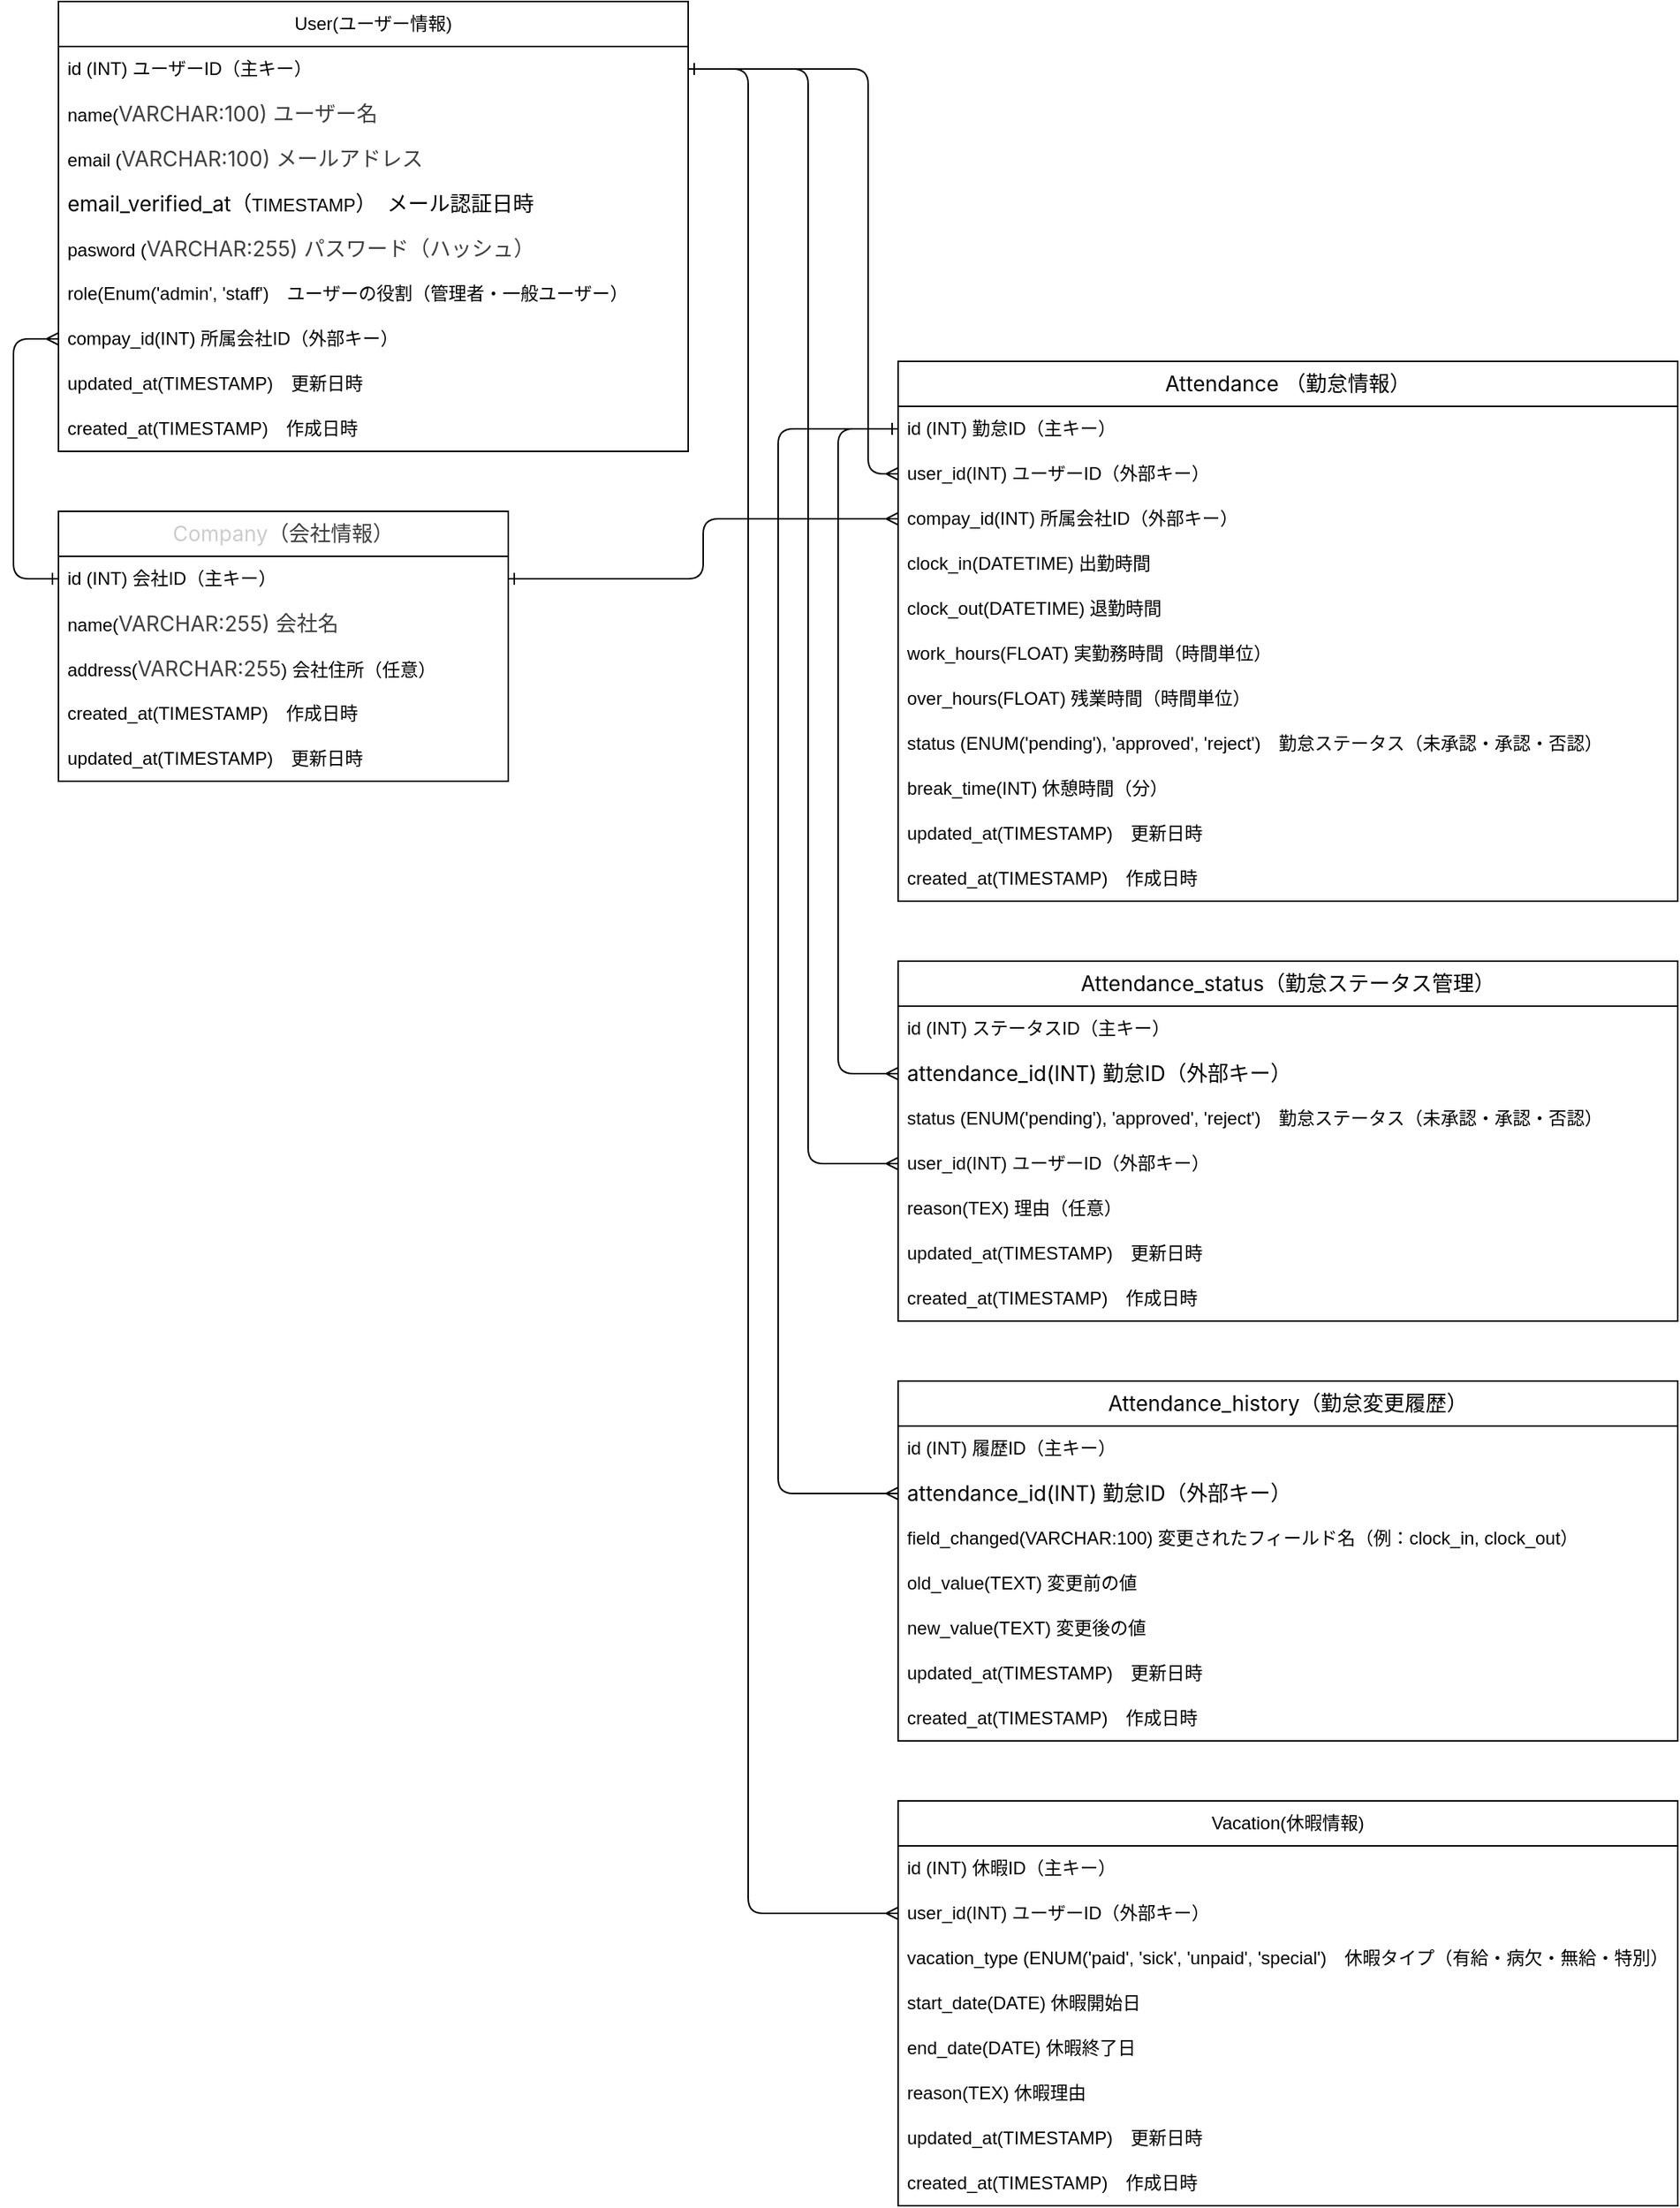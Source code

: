 <mxfile>
    <diagram id="Kxq5y9vdIuTuK0sZ547w" name="ページ1">
        <mxGraphModel dx="1355" dy="649" grid="1" gridSize="10" guides="1" tooltips="1" connect="1" arrows="1" fold="1" page="1" pageScale="1" pageWidth="1169" pageHeight="1654" math="0" shadow="0">
            <root>
                <mxCell id="0"/>
                <mxCell id="1" parent="0"/>
                <mxCell id="2" value="&lt;span style=&quot;color: rgb(204, 204, 204); font-size: 14px; text-align: left;&quot;&gt;&lt;font face=&quot;-apple-system, system-ui, Segoe WPC, Segoe UI, system-ui, Ubuntu, Droid Sans, sans-serif&quot;&gt;Company&lt;/font&gt;&lt;/span&gt;&lt;span style=&quot;color: rgb(63, 63, 63); text-align: left; background-color: transparent; font-family: -apple-system, &amp;quot;system-ui&amp;quot;, &amp;quot;Segoe WPC&amp;quot;, &amp;quot;Segoe UI&amp;quot;, system-ui, Ubuntu, &amp;quot;Droid Sans&amp;quot;, sans-serif; font-size: 14px;&quot;&gt;（会社情報）&lt;/span&gt;" style="swimlane;fontStyle=0;childLayout=stackLayout;horizontal=1;startSize=30;horizontalStack=0;resizeParent=1;resizeParentMax=0;resizeLast=0;collapsible=1;marginBottom=0;whiteSpace=wrap;html=1;" vertex="1" parent="1">
                    <mxGeometry x="40" y="380" width="300" height="180" as="geometry"/>
                </mxCell>
                <mxCell id="3" value="id (INT) 会社ID（主キー）" style="text;strokeColor=none;fillColor=none;align=left;verticalAlign=middle;spacingLeft=4;spacingRight=4;overflow=hidden;points=[[0,0.5],[1,0.5]];portConstraint=eastwest;rotatable=0;whiteSpace=wrap;html=1;" vertex="1" parent="2">
                    <mxGeometry y="30" width="300" height="30" as="geometry"/>
                </mxCell>
                <mxCell id="4" value="name(&lt;span style=&quot;color: rgb(63, 63, 63); font-family: -apple-system, &amp;quot;system-ui&amp;quot;, &amp;quot;Segoe WPC&amp;quot;, &amp;quot;Segoe UI&amp;quot;, system-ui, Ubuntu, &amp;quot;Droid Sans&amp;quot;, sans-serif; font-size: 14px;&quot;&gt;VARCHAR:255) 会社名&lt;/span&gt;" style="text;strokeColor=none;fillColor=none;align=left;verticalAlign=middle;spacingLeft=4;spacingRight=4;overflow=hidden;points=[[0,0.5],[1,0.5]];portConstraint=eastwest;rotatable=0;whiteSpace=wrap;html=1;" vertex="1" parent="2">
                    <mxGeometry y="60" width="300" height="30" as="geometry"/>
                </mxCell>
                <mxCell id="5" value="address(&lt;span style=&quot;color: rgb(63, 63, 63); font-family: -apple-system, &amp;quot;system-ui&amp;quot;, &amp;quot;Segoe WPC&amp;quot;, &amp;quot;Segoe UI&amp;quot;, system-ui, Ubuntu, &amp;quot;Droid Sans&amp;quot;, sans-serif; font-size: 14px;&quot;&gt;VARCHAR:255&lt;/span&gt;) 会社住所（任意）" style="text;strokeColor=none;fillColor=none;align=left;verticalAlign=middle;spacingLeft=4;spacingRight=4;overflow=hidden;points=[[0,0.5],[1,0.5]];portConstraint=eastwest;rotatable=0;whiteSpace=wrap;html=1;" vertex="1" parent="2">
                    <mxGeometry y="90" width="300" height="30" as="geometry"/>
                </mxCell>
                <mxCell id="29" value="created_at(TIMESTAMP)　作成日時" style="text;strokeColor=none;fillColor=none;align=left;verticalAlign=middle;spacingLeft=4;spacingRight=4;overflow=hidden;points=[[0,0.5],[1,0.5]];portConstraint=eastwest;rotatable=0;whiteSpace=wrap;html=1;" vertex="1" parent="2">
                    <mxGeometry y="120" width="300" height="30" as="geometry"/>
                </mxCell>
                <mxCell id="28" value="&lt;span style=&quot;color: rgb(0, 0, 0);&quot;&gt;updated_at(TIMESTAMP)　更新日時&lt;/span&gt;" style="text;strokeColor=none;fillColor=none;align=left;verticalAlign=middle;spacingLeft=4;spacingRight=4;overflow=hidden;points=[[0,0.5],[1,0.5]];portConstraint=eastwest;rotatable=0;whiteSpace=wrap;html=1;" vertex="1" parent="2">
                    <mxGeometry y="150" width="300" height="30" as="geometry"/>
                </mxCell>
                <mxCell id="6" value="User(ユーザー情報)" style="swimlane;fontStyle=0;childLayout=stackLayout;horizontal=1;startSize=30;horizontalStack=0;resizeParent=1;resizeParentMax=0;resizeLast=0;collapsible=1;marginBottom=0;whiteSpace=wrap;html=1;" vertex="1" parent="1">
                    <mxGeometry x="40" y="40" width="420" height="300" as="geometry"/>
                </mxCell>
                <mxCell id="7" value="&lt;span style=&quot;color: rgb(0, 0, 0);&quot;&gt;id (INT) ユーザーID（主キー）&lt;/span&gt;" style="text;strokeColor=none;fillColor=none;align=left;verticalAlign=middle;spacingLeft=4;spacingRight=4;overflow=hidden;points=[[0,0.5],[1,0.5]];portConstraint=eastwest;rotatable=0;whiteSpace=wrap;html=1;" vertex="1" parent="6">
                    <mxGeometry y="30" width="420" height="30" as="geometry"/>
                </mxCell>
                <mxCell id="8" value="name(&lt;span style=&quot;font-family: -apple-system, &amp;quot;system-ui&amp;quot;, &amp;quot;Segoe WPC&amp;quot;, &amp;quot;Segoe UI&amp;quot;, system-ui, Ubuntu, &amp;quot;Droid Sans&amp;quot;, sans-serif; font-size: 14px; color: rgb(63, 63, 63);&quot;&gt;VARCHAR:100) ユーザー名&lt;/span&gt;" style="text;strokeColor=none;fillColor=none;align=left;verticalAlign=middle;spacingLeft=4;spacingRight=4;overflow=hidden;points=[[0,0.5],[1,0.5]];portConstraint=eastwest;rotatable=0;whiteSpace=wrap;html=1;" vertex="1" parent="6">
                    <mxGeometry y="60" width="420" height="30" as="geometry"/>
                </mxCell>
                <mxCell id="9" value="email&amp;nbsp;&lt;span style=&quot;color: rgb(0, 0, 0);&quot;&gt;(&lt;/span&gt;&lt;span style=&quot;font-family: -apple-system, &amp;quot;system-ui&amp;quot;, &amp;quot;Segoe WPC&amp;quot;, &amp;quot;Segoe UI&amp;quot;, system-ui, Ubuntu, &amp;quot;Droid Sans&amp;quot;, sans-serif; font-size: 14px; color: rgb(63, 63, 63);&quot;&gt;VARCHAR:100) メールアドレス&lt;/span&gt;" style="text;strokeColor=none;fillColor=none;align=left;verticalAlign=middle;spacingLeft=4;spacingRight=4;overflow=hidden;points=[[0,0.5],[1,0.5]];portConstraint=eastwest;rotatable=0;whiteSpace=wrap;html=1;" vertex="1" parent="6">
                    <mxGeometry y="90" width="420" height="30" as="geometry"/>
                </mxCell>
                <mxCell id="34" value="&lt;span style=&quot;font-family: -apple-system, &amp;quot;system-ui&amp;quot;, &amp;quot;Segoe WPC&amp;quot;, &amp;quot;Segoe UI&amp;quot;, system-ui, Ubuntu, &amp;quot;Droid Sans&amp;quot;, sans-serif; font-size: 14px;&quot;&gt;&lt;font style=&quot;color: rgb(0, 0, 0);&quot;&gt;email_verified_at（&lt;/font&gt;&lt;/span&gt;&lt;span style=&quot;color: rgb(0, 0, 0);&quot;&gt;TIMESTAMP&lt;/span&gt;&lt;span style=&quot;font-family: -apple-system, &amp;quot;system-ui&amp;quot;, &amp;quot;Segoe WPC&amp;quot;, &amp;quot;Segoe UI&amp;quot;, system-ui, Ubuntu, &amp;quot;Droid Sans&amp;quot;, sans-serif; font-size: 14px;&quot;&gt;&lt;font style=&quot;color: rgb(0, 0, 0);&quot;&gt;）　メール認証日時&lt;/font&gt;&lt;/span&gt;" style="text;strokeColor=none;fillColor=none;align=left;verticalAlign=middle;spacingLeft=4;spacingRight=4;overflow=hidden;points=[[0,0.5],[1,0.5]];portConstraint=eastwest;rotatable=0;whiteSpace=wrap;html=1;" vertex="1" parent="6">
                    <mxGeometry y="120" width="420" height="30" as="geometry"/>
                </mxCell>
                <mxCell id="33" value="&lt;span style=&quot;color: rgb(0, 0, 0);&quot;&gt;pasword&amp;nbsp;&lt;/span&gt;&lt;span style=&quot;color: rgb(0, 0, 0);&quot;&gt;(&lt;/span&gt;&lt;span style=&quot;font-family: -apple-system, &amp;quot;system-ui&amp;quot;, &amp;quot;Segoe WPC&amp;quot;, &amp;quot;Segoe UI&amp;quot;, system-ui, Ubuntu, &amp;quot;Droid Sans&amp;quot;, sans-serif; font-size: 14px; color: rgb(63, 63, 63);&quot;&gt;VARCHAR:255) パスワード（ハッシュ）&lt;/span&gt;" style="text;strokeColor=none;fillColor=none;align=left;verticalAlign=middle;spacingLeft=4;spacingRight=4;overflow=hidden;points=[[0,0.5],[1,0.5]];portConstraint=eastwest;rotatable=0;whiteSpace=wrap;html=1;" vertex="1" parent="6">
                    <mxGeometry y="150" width="420" height="30" as="geometry"/>
                </mxCell>
                <mxCell id="32" value="&lt;font&gt;&lt;font style=&quot;color: rgb(0, 0, 0);&quot;&gt;role(Enum(&#39;admin&#39;, &#39;staff&#39;)　ユーザーの役割&lt;/font&gt;&lt;font face=&quot;BIZ UDゴシック, Consolas, Courier New, monospace, Menlo, Monaco, Courier New, monospace&quot; color=&quot;#cccccc&quot; style=&quot;white-space: pre; color: rgb(0, 0, 0);&quot;&gt;（管理者・一般ユーザー）&lt;/font&gt;&lt;/font&gt;" style="text;strokeColor=none;fillColor=none;align=left;verticalAlign=middle;spacingLeft=4;spacingRight=4;overflow=hidden;points=[[0,0.5],[1,0.5]];portConstraint=eastwest;rotatable=0;whiteSpace=wrap;html=1;" vertex="1" parent="6">
                    <mxGeometry y="180" width="420" height="30" as="geometry"/>
                </mxCell>
                <mxCell id="31" value="compay_id(INT) 所属会社ID（外部キー）" style="text;strokeColor=none;fillColor=none;align=left;verticalAlign=middle;spacingLeft=4;spacingRight=4;overflow=hidden;points=[[0,0.5],[1,0.5]];portConstraint=eastwest;rotatable=0;whiteSpace=wrap;html=1;" vertex="1" parent="6">
                    <mxGeometry y="210" width="420" height="30" as="geometry"/>
                </mxCell>
                <mxCell id="40" value="&lt;span style=&quot;color: rgb(0, 0, 0);&quot;&gt;updated_at(TIMESTAMP)　更新日時&lt;/span&gt;" style="text;strokeColor=none;fillColor=none;align=left;verticalAlign=middle;spacingLeft=4;spacingRight=4;overflow=hidden;points=[[0,0.5],[1,0.5]];portConstraint=eastwest;rotatable=0;whiteSpace=wrap;html=1;" vertex="1" parent="6">
                    <mxGeometry y="240" width="420" height="30" as="geometry"/>
                </mxCell>
                <mxCell id="39" value="created_at(TIMESTAMP)　作成日時" style="text;strokeColor=none;fillColor=none;align=left;verticalAlign=middle;spacingLeft=4;spacingRight=4;overflow=hidden;points=[[0,0.5],[1,0.5]];portConstraint=eastwest;rotatable=0;whiteSpace=wrap;html=1;" vertex="1" parent="6">
                    <mxGeometry y="270" width="420" height="30" as="geometry"/>
                </mxCell>
                <mxCell id="10" value="&lt;span style=&quot;font-family: -apple-system, &amp;quot;system-ui&amp;quot;, &amp;quot;Segoe WPC&amp;quot;, &amp;quot;Segoe UI&amp;quot;, system-ui, Ubuntu, &amp;quot;Droid Sans&amp;quot;, sans-serif; font-size: 14px; text-align: left;&quot;&gt;&lt;font style=&quot;color: rgb(0, 0, 0);&quot;&gt;Attendance_status（勤怠ステータス管理）&lt;/font&gt;&lt;/span&gt;" style="swimlane;fontStyle=0;childLayout=stackLayout;horizontal=1;startSize=30;horizontalStack=0;resizeParent=1;resizeParentMax=0;resizeLast=0;collapsible=1;marginBottom=0;whiteSpace=wrap;html=1;" vertex="1" parent="1">
                    <mxGeometry x="600" y="680" width="520" height="240" as="geometry"/>
                </mxCell>
                <mxCell id="51" value="id (INT) ステータスID（主キー）" style="text;strokeColor=none;fillColor=none;align=left;verticalAlign=middle;spacingLeft=4;spacingRight=4;overflow=hidden;points=[[0,0.5],[1,0.5]];portConstraint=eastwest;rotatable=0;whiteSpace=wrap;html=1;" vertex="1" parent="10">
                    <mxGeometry y="30" width="520" height="30" as="geometry"/>
                </mxCell>
                <mxCell id="11" value="&lt;span style=&quot;color: rgb(0, 0, 0); font-family: -apple-system, &amp;quot;system-ui&amp;quot;, &amp;quot;Segoe WPC&amp;quot;, &amp;quot;Segoe UI&amp;quot;, system-ui, Ubuntu, &amp;quot;Droid Sans&amp;quot;, sans-serif; font-size: 14px;&quot;&gt;attendance_id(INT) 勤怠ID（外部キー）&lt;/span&gt;" style="text;strokeColor=none;fillColor=none;align=left;verticalAlign=middle;spacingLeft=4;spacingRight=4;overflow=hidden;points=[[0,0.5],[1,0.5]];portConstraint=eastwest;rotatable=0;whiteSpace=wrap;html=1;" vertex="1" parent="10">
                    <mxGeometry y="60" width="520" height="30" as="geometry"/>
                </mxCell>
                <mxCell id="52" value="status (ENUM(&#39;pending&#39;), &#39;approved&#39;, &#39;reject&#39;)　勤怠ステータス（未承認・承認・否認）" style="text;strokeColor=none;fillColor=none;align=left;verticalAlign=middle;spacingLeft=4;spacingRight=4;overflow=hidden;points=[[0,0.5],[1,0.5]];portConstraint=eastwest;rotatable=0;whiteSpace=wrap;html=1;" vertex="1" parent="10">
                    <mxGeometry y="90" width="520" height="30" as="geometry"/>
                </mxCell>
                <mxCell id="54" value="user_id(INT) ユーザーID（外部キー）" style="text;strokeColor=none;fillColor=none;align=left;verticalAlign=middle;spacingLeft=4;spacingRight=4;overflow=hidden;points=[[0,0.5],[1,0.5]];portConstraint=eastwest;rotatable=0;whiteSpace=wrap;html=1;" vertex="1" parent="10">
                    <mxGeometry y="120" width="520" height="30" as="geometry"/>
                </mxCell>
                <mxCell id="12" value="reason(TEX) 理由（任意）" style="text;strokeColor=none;fillColor=none;align=left;verticalAlign=middle;spacingLeft=4;spacingRight=4;overflow=hidden;points=[[0,0.5],[1,0.5]];portConstraint=eastwest;rotatable=0;whiteSpace=wrap;html=1;" vertex="1" parent="10">
                    <mxGeometry y="150" width="520" height="30" as="geometry"/>
                </mxCell>
                <mxCell id="55" value="&lt;span style=&quot;color: rgb(0, 0, 0);&quot;&gt;updated_at(TIMESTAMP)　更新日時&lt;/span&gt;" style="text;strokeColor=none;fillColor=none;align=left;verticalAlign=middle;spacingLeft=4;spacingRight=4;overflow=hidden;points=[[0,0.5],[1,0.5]];portConstraint=eastwest;rotatable=0;whiteSpace=wrap;html=1;" vertex="1" parent="10">
                    <mxGeometry y="180" width="520" height="30" as="geometry"/>
                </mxCell>
                <mxCell id="56" value="created_at(TIMESTAMP)　作成日時" style="text;strokeColor=none;fillColor=none;align=left;verticalAlign=middle;spacingLeft=4;spacingRight=4;overflow=hidden;points=[[0,0.5],[1,0.5]];portConstraint=eastwest;rotatable=0;whiteSpace=wrap;html=1;" vertex="1" parent="10">
                    <mxGeometry y="210" width="520" height="30" as="geometry"/>
                </mxCell>
                <mxCell id="14" value="&lt;span style=&quot;color: rgb(0, 0, 0); font-family: -apple-system, &amp;quot;system-ui&amp;quot;, &amp;quot;Segoe WPC&amp;quot;, &amp;quot;Segoe UI&amp;quot;, system-ui, Ubuntu, &amp;quot;Droid Sans&amp;quot;, sans-serif; font-size: 14px; text-align: left;&quot;&gt;Attendance_history（勤怠変更履歴）&lt;/span&gt;" style="swimlane;fontStyle=0;childLayout=stackLayout;horizontal=1;startSize=30;horizontalStack=0;resizeParent=1;resizeParentMax=0;resizeLast=0;collapsible=1;marginBottom=0;whiteSpace=wrap;html=1;" vertex="1" parent="1">
                    <mxGeometry x="600" y="960" width="520" height="240" as="geometry"/>
                </mxCell>
                <mxCell id="57" value="id (INT) 履歴ID（主キー）" style="text;strokeColor=none;fillColor=none;align=left;verticalAlign=middle;spacingLeft=4;spacingRight=4;overflow=hidden;points=[[0,0.5],[1,0.5]];portConstraint=eastwest;rotatable=0;whiteSpace=wrap;html=1;" vertex="1" parent="14">
                    <mxGeometry y="30" width="520" height="30" as="geometry"/>
                </mxCell>
                <mxCell id="58" value="&lt;span style=&quot;color: rgb(0, 0, 0); font-family: -apple-system, &amp;quot;system-ui&amp;quot;, &amp;quot;Segoe WPC&amp;quot;, &amp;quot;Segoe UI&amp;quot;, system-ui, Ubuntu, &amp;quot;Droid Sans&amp;quot;, sans-serif; font-size: 14px;&quot;&gt;attendance_id(INT) 勤怠ID（外部キー）&lt;/span&gt;" style="text;strokeColor=none;fillColor=none;align=left;verticalAlign=middle;spacingLeft=4;spacingRight=4;overflow=hidden;points=[[0,0.5],[1,0.5]];portConstraint=eastwest;rotatable=0;whiteSpace=wrap;html=1;" vertex="1" parent="14">
                    <mxGeometry y="60" width="520" height="30" as="geometry"/>
                </mxCell>
                <mxCell id="15" value="field_changed(VARCHAR:100) 変更されたフィールド名（例：clock_in, clock_out）" style="text;strokeColor=none;fillColor=none;align=left;verticalAlign=middle;spacingLeft=4;spacingRight=4;overflow=hidden;points=[[0,0.5],[1,0.5]];portConstraint=eastwest;rotatable=0;whiteSpace=wrap;html=1;" vertex="1" parent="14">
                    <mxGeometry y="90" width="520" height="30" as="geometry"/>
                </mxCell>
                <mxCell id="16" value="old_value(TEXT) 変更前の値" style="text;strokeColor=none;fillColor=none;align=left;verticalAlign=middle;spacingLeft=4;spacingRight=4;overflow=hidden;points=[[0,0.5],[1,0.5]];portConstraint=eastwest;rotatable=0;whiteSpace=wrap;html=1;" vertex="1" parent="14">
                    <mxGeometry y="120" width="520" height="30" as="geometry"/>
                </mxCell>
                <mxCell id="59" value="new_value(TEXT) 変更後の値" style="text;strokeColor=none;fillColor=none;align=left;verticalAlign=middle;spacingLeft=4;spacingRight=4;overflow=hidden;points=[[0,0.5],[1,0.5]];portConstraint=eastwest;rotatable=0;whiteSpace=wrap;html=1;" vertex="1" parent="14">
                    <mxGeometry y="150" width="520" height="30" as="geometry"/>
                </mxCell>
                <mxCell id="60" value="&lt;span style=&quot;color: rgb(0, 0, 0);&quot;&gt;updated_at(TIMESTAMP)　更新日時&lt;/span&gt;" style="text;strokeColor=none;fillColor=none;align=left;verticalAlign=middle;spacingLeft=4;spacingRight=4;overflow=hidden;points=[[0,0.5],[1,0.5]];portConstraint=eastwest;rotatable=0;whiteSpace=wrap;html=1;" vertex="1" parent="14">
                    <mxGeometry y="180" width="520" height="30" as="geometry"/>
                </mxCell>
                <mxCell id="61" value="created_at(TIMESTAMP)　作成日時" style="text;strokeColor=none;fillColor=none;align=left;verticalAlign=middle;spacingLeft=4;spacingRight=4;overflow=hidden;points=[[0,0.5],[1,0.5]];portConstraint=eastwest;rotatable=0;whiteSpace=wrap;html=1;" vertex="1" parent="14">
                    <mxGeometry y="210" width="520" height="30" as="geometry"/>
                </mxCell>
                <mxCell id="18" value="&lt;div style=&quot;text-align: left;&quot;&gt;&lt;font face=&quot;-apple-system, system-ui, Segoe WPC, Segoe UI, system-ui, Ubuntu, Droid Sans, sans-serif&quot;&gt;&lt;span style=&quot;font-size: 14px;&quot;&gt;At&lt;/span&gt;&lt;/font&gt;&lt;span style=&quot;font-family: -apple-system, &amp;quot;system-ui&amp;quot;, &amp;quot;Segoe WPC&amp;quot;, &amp;quot;Segoe UI&amp;quot;, system-ui, Ubuntu, &amp;quot;Droid Sans&amp;quot;, sans-serif; font-size: 14px; background-color: transparent;&quot;&gt;&lt;font style=&quot;color: rgb(0, 0, 0);&quot;&gt;tendance （勤怠情報）&lt;/font&gt;&lt;/span&gt;&lt;/div&gt;" style="swimlane;fontStyle=0;childLayout=stackLayout;horizontal=1;startSize=30;horizontalStack=0;resizeParent=1;resizeParentMax=0;resizeLast=0;collapsible=1;marginBottom=0;whiteSpace=wrap;html=1;" vertex="1" parent="1">
                    <mxGeometry x="600" y="280" width="520" height="360" as="geometry"/>
                </mxCell>
                <mxCell id="44" value="id (INT) 勤怠ID（主キー）" style="text;strokeColor=none;fillColor=none;align=left;verticalAlign=middle;spacingLeft=4;spacingRight=4;overflow=hidden;points=[[0,0.5],[1,0.5]];portConstraint=eastwest;rotatable=0;whiteSpace=wrap;html=1;" vertex="1" parent="18">
                    <mxGeometry y="30" width="520" height="30" as="geometry"/>
                </mxCell>
                <mxCell id="43" value="user_id(INT) ユーザーID（外部キー）" style="text;strokeColor=none;fillColor=none;align=left;verticalAlign=middle;spacingLeft=4;spacingRight=4;overflow=hidden;points=[[0,0.5],[1,0.5]];portConstraint=eastwest;rotatable=0;whiteSpace=wrap;html=1;" vertex="1" parent="18">
                    <mxGeometry y="60" width="520" height="30" as="geometry"/>
                </mxCell>
                <mxCell id="45" value="compay_id(INT) 所属会社ID（外部キー）" style="text;strokeColor=none;fillColor=none;align=left;verticalAlign=middle;spacingLeft=4;spacingRight=4;overflow=hidden;points=[[0,0.5],[1,0.5]];portConstraint=eastwest;rotatable=0;whiteSpace=wrap;html=1;" vertex="1" parent="18">
                    <mxGeometry y="90" width="520" height="30" as="geometry"/>
                </mxCell>
                <mxCell id="42" value="clock_in(DATETIME) 出勤時間" style="text;strokeColor=none;fillColor=none;align=left;verticalAlign=middle;spacingLeft=4;spacingRight=4;overflow=hidden;points=[[0,0.5],[1,0.5]];portConstraint=eastwest;rotatable=0;whiteSpace=wrap;html=1;" vertex="1" parent="18">
                    <mxGeometry y="120" width="520" height="30" as="geometry"/>
                </mxCell>
                <mxCell id="46" value="clock_out(DATETIME) 退勤時間" style="text;strokeColor=none;fillColor=none;align=left;verticalAlign=middle;spacingLeft=4;spacingRight=4;overflow=hidden;points=[[0,0.5],[1,0.5]];portConstraint=eastwest;rotatable=0;whiteSpace=wrap;html=1;" vertex="1" parent="18">
                    <mxGeometry y="150" width="520" height="30" as="geometry"/>
                </mxCell>
                <mxCell id="41" value="work_hours(FLOAT) 実勤務時間（時間単位）" style="text;strokeColor=none;fillColor=none;align=left;verticalAlign=middle;spacingLeft=4;spacingRight=4;overflow=hidden;points=[[0,0.5],[1,0.5]];portConstraint=eastwest;rotatable=0;whiteSpace=wrap;html=1;" vertex="1" parent="18">
                    <mxGeometry y="180" width="520" height="30" as="geometry"/>
                </mxCell>
                <mxCell id="47" value="over_hours(FLOAT) 残業時間（時間単位）" style="text;strokeColor=none;fillColor=none;align=left;verticalAlign=middle;spacingLeft=4;spacingRight=4;overflow=hidden;points=[[0,0.5],[1,0.5]];portConstraint=eastwest;rotatable=0;whiteSpace=wrap;html=1;" vertex="1" parent="18">
                    <mxGeometry y="210" width="520" height="30" as="geometry"/>
                </mxCell>
                <mxCell id="19" value="status (ENUM(&#39;pending&#39;), &#39;approved&#39;, &#39;reject&#39;)　勤怠ステータス（未承認・承認・否認）" style="text;strokeColor=none;fillColor=none;align=left;verticalAlign=middle;spacingLeft=4;spacingRight=4;overflow=hidden;points=[[0,0.5],[1,0.5]];portConstraint=eastwest;rotatable=0;whiteSpace=wrap;html=1;" vertex="1" parent="18">
                    <mxGeometry y="240" width="520" height="30" as="geometry"/>
                </mxCell>
                <mxCell id="48" value="break_time(INT) 休憩時間（分）" style="text;strokeColor=none;fillColor=none;align=left;verticalAlign=middle;spacingLeft=4;spacingRight=4;overflow=hidden;points=[[0,0.5],[1,0.5]];portConstraint=eastwest;rotatable=0;whiteSpace=wrap;html=1;" vertex="1" parent="18">
                    <mxGeometry y="270" width="520" height="30" as="geometry"/>
                </mxCell>
                <mxCell id="50" value="&lt;span style=&quot;color: rgb(0, 0, 0);&quot;&gt;updated_at(TIMESTAMP)　更新日時&lt;/span&gt;" style="text;strokeColor=none;fillColor=none;align=left;verticalAlign=middle;spacingLeft=4;spacingRight=4;overflow=hidden;points=[[0,0.5],[1,0.5]];portConstraint=eastwest;rotatable=0;whiteSpace=wrap;html=1;" vertex="1" parent="18">
                    <mxGeometry y="300" width="520" height="30" as="geometry"/>
                </mxCell>
                <mxCell id="49" value="created_at(TIMESTAMP)　作成日時" style="text;strokeColor=none;fillColor=none;align=left;verticalAlign=middle;spacingLeft=4;spacingRight=4;overflow=hidden;points=[[0,0.5],[1,0.5]];portConstraint=eastwest;rotatable=0;whiteSpace=wrap;html=1;" vertex="1" parent="18">
                    <mxGeometry y="330" width="520" height="30" as="geometry"/>
                </mxCell>
                <mxCell id="22" value="Vacation(休暇情報)" style="swimlane;fontStyle=0;childLayout=stackLayout;horizontal=1;startSize=30;horizontalStack=0;resizeParent=1;resizeParentMax=0;resizeLast=0;collapsible=1;marginBottom=0;whiteSpace=wrap;html=1;" vertex="1" parent="1">
                    <mxGeometry x="600" y="1240" width="520" height="270" as="geometry"/>
                </mxCell>
                <mxCell id="62" value="id (INT) 休暇ID（主キー）" style="text;strokeColor=none;fillColor=none;align=left;verticalAlign=middle;spacingLeft=4;spacingRight=4;overflow=hidden;points=[[0,0.5],[1,0.5]];portConstraint=eastwest;rotatable=0;whiteSpace=wrap;html=1;" vertex="1" parent="22">
                    <mxGeometry y="30" width="520" height="30" as="geometry"/>
                </mxCell>
                <mxCell id="63" value="user_id(INT) ユーザーID（外部キー）" style="text;strokeColor=none;fillColor=none;align=left;verticalAlign=middle;spacingLeft=4;spacingRight=4;overflow=hidden;points=[[0,0.5],[1,0.5]];portConstraint=eastwest;rotatable=0;whiteSpace=wrap;html=1;" vertex="1" parent="22">
                    <mxGeometry y="60" width="520" height="30" as="geometry"/>
                </mxCell>
                <mxCell id="64" value="vacation_type (ENUM(&#39;paid&#39;, &#39;sick&#39;, &#39;unpaid&#39;, &#39;special&#39;)　休暇タイプ（有給・病欠・無給・特別）" style="text;strokeColor=none;fillColor=none;align=left;verticalAlign=middle;spacingLeft=4;spacingRight=4;overflow=hidden;points=[[0,0.5],[1,0.5]];portConstraint=eastwest;rotatable=0;whiteSpace=wrap;html=1;" vertex="1" parent="22">
                    <mxGeometry y="90" width="520" height="30" as="geometry"/>
                </mxCell>
                <mxCell id="23" value="start_date(DATE) 休暇開始日" style="text;strokeColor=none;fillColor=none;align=left;verticalAlign=middle;spacingLeft=4;spacingRight=4;overflow=hidden;points=[[0,0.5],[1,0.5]];portConstraint=eastwest;rotatable=0;whiteSpace=wrap;html=1;" vertex="1" parent="22">
                    <mxGeometry y="120" width="520" height="30" as="geometry"/>
                </mxCell>
                <mxCell id="65" value="end_date(DATE) 休暇終了日" style="text;strokeColor=none;fillColor=none;align=left;verticalAlign=middle;spacingLeft=4;spacingRight=4;overflow=hidden;points=[[0,0.5],[1,0.5]];portConstraint=eastwest;rotatable=0;whiteSpace=wrap;html=1;" vertex="1" parent="22">
                    <mxGeometry y="150" width="520" height="30" as="geometry"/>
                </mxCell>
                <mxCell id="66" value="reason(TEX) 休暇理由" style="text;strokeColor=none;fillColor=none;align=left;verticalAlign=middle;spacingLeft=4;spacingRight=4;overflow=hidden;points=[[0,0.5],[1,0.5]];portConstraint=eastwest;rotatable=0;whiteSpace=wrap;html=1;" vertex="1" parent="22">
                    <mxGeometry y="180" width="520" height="30" as="geometry"/>
                </mxCell>
                <mxCell id="67" value="&lt;span style=&quot;color: rgb(0, 0, 0);&quot;&gt;updated_at(TIMESTAMP)　更新日時&lt;/span&gt;" style="text;strokeColor=none;fillColor=none;align=left;verticalAlign=middle;spacingLeft=4;spacingRight=4;overflow=hidden;points=[[0,0.5],[1,0.5]];portConstraint=eastwest;rotatable=0;whiteSpace=wrap;html=1;" vertex="1" parent="22">
                    <mxGeometry y="210" width="520" height="30" as="geometry"/>
                </mxCell>
                <mxCell id="68" value="created_at(TIMESTAMP)　作成日時" style="text;strokeColor=none;fillColor=none;align=left;verticalAlign=middle;spacingLeft=4;spacingRight=4;overflow=hidden;points=[[0,0.5],[1,0.5]];portConstraint=eastwest;rotatable=0;whiteSpace=wrap;html=1;" vertex="1" parent="22">
                    <mxGeometry y="240" width="520" height="30" as="geometry"/>
                </mxCell>
                <mxCell id="70" style="edgeStyle=none;html=1;exitX=1;exitY=0.5;exitDx=0;exitDy=0;entryX=0;entryY=0.5;entryDx=0;entryDy=0;startArrow=ERone;startFill=0;endArrow=ERmany;endFill=0;" edge="1" parent="1" source="7" target="43">
                    <mxGeometry relative="1" as="geometry">
                        <Array as="points">
                            <mxPoint x="580" y="85"/>
                            <mxPoint x="580" y="355"/>
                        </Array>
                    </mxGeometry>
                </mxCell>
                <mxCell id="72" style="edgeStyle=none;html=1;exitX=0;exitY=0.5;exitDx=0;exitDy=0;entryX=0;entryY=0.5;entryDx=0;entryDy=0;startArrow=ERmany;startFill=0;endArrow=ERone;endFill=0;" edge="1" parent="1" source="31" target="3">
                    <mxGeometry relative="1" as="geometry">
                        <Array as="points">
                            <mxPoint x="10" y="265"/>
                            <mxPoint x="10" y="425"/>
                        </Array>
                    </mxGeometry>
                </mxCell>
                <mxCell id="73" style="edgeStyle=none;html=1;exitX=1;exitY=0.5;exitDx=0;exitDy=0;entryX=0;entryY=0.5;entryDx=0;entryDy=0;endArrow=ERmany;endFill=0;startArrow=ERone;startFill=0;" edge="1" parent="1" source="3" target="45">
                    <mxGeometry relative="1" as="geometry">
                        <Array as="points">
                            <mxPoint x="470" y="425"/>
                            <mxPoint x="470" y="385"/>
                        </Array>
                    </mxGeometry>
                </mxCell>
                <mxCell id="74" style="edgeStyle=none;html=1;exitX=0;exitY=0.5;exitDx=0;exitDy=0;entryX=0;entryY=0.5;entryDx=0;entryDy=0;endArrow=ERmany;endFill=0;startArrow=ERone;startFill=0;" edge="1" parent="1" source="44" target="11">
                    <mxGeometry relative="1" as="geometry">
                        <Array as="points">
                            <mxPoint x="560" y="325"/>
                            <mxPoint x="560" y="755"/>
                        </Array>
                    </mxGeometry>
                </mxCell>
                <mxCell id="75" style="edgeStyle=none;html=1;exitX=1;exitY=0.5;exitDx=0;exitDy=0;entryX=0;entryY=0.5;entryDx=0;entryDy=0;endArrow=ERmany;endFill=0;startArrow=ERone;startFill=0;" edge="1" parent="1" source="7" target="54">
                    <mxGeometry relative="1" as="geometry">
                        <Array as="points">
                            <mxPoint x="540" y="85"/>
                            <mxPoint x="540" y="815"/>
                        </Array>
                    </mxGeometry>
                </mxCell>
                <mxCell id="76" style="edgeStyle=none;html=1;exitX=0;exitY=0.5;exitDx=0;exitDy=0;entryX=0;entryY=0.5;entryDx=0;entryDy=0;startArrow=ERmany;startFill=0;endArrow=ERone;endFill=0;" edge="1" parent="1" source="58" target="44">
                    <mxGeometry relative="1" as="geometry">
                        <Array as="points">
                            <mxPoint x="520" y="1035"/>
                            <mxPoint x="520" y="325"/>
                        </Array>
                    </mxGeometry>
                </mxCell>
                <mxCell id="77" style="edgeStyle=none;html=1;exitX=0;exitY=0.5;exitDx=0;exitDy=0;entryX=1;entryY=0.5;entryDx=0;entryDy=0;startArrow=ERmany;startFill=0;endArrow=ERone;endFill=0;" edge="1" parent="1" source="63" target="7">
                    <mxGeometry relative="1" as="geometry">
                        <Array as="points">
                            <mxPoint x="500" y="1315"/>
                            <mxPoint x="500" y="85"/>
                        </Array>
                    </mxGeometry>
                </mxCell>
            </root>
        </mxGraphModel>
    </diagram>
</mxfile>